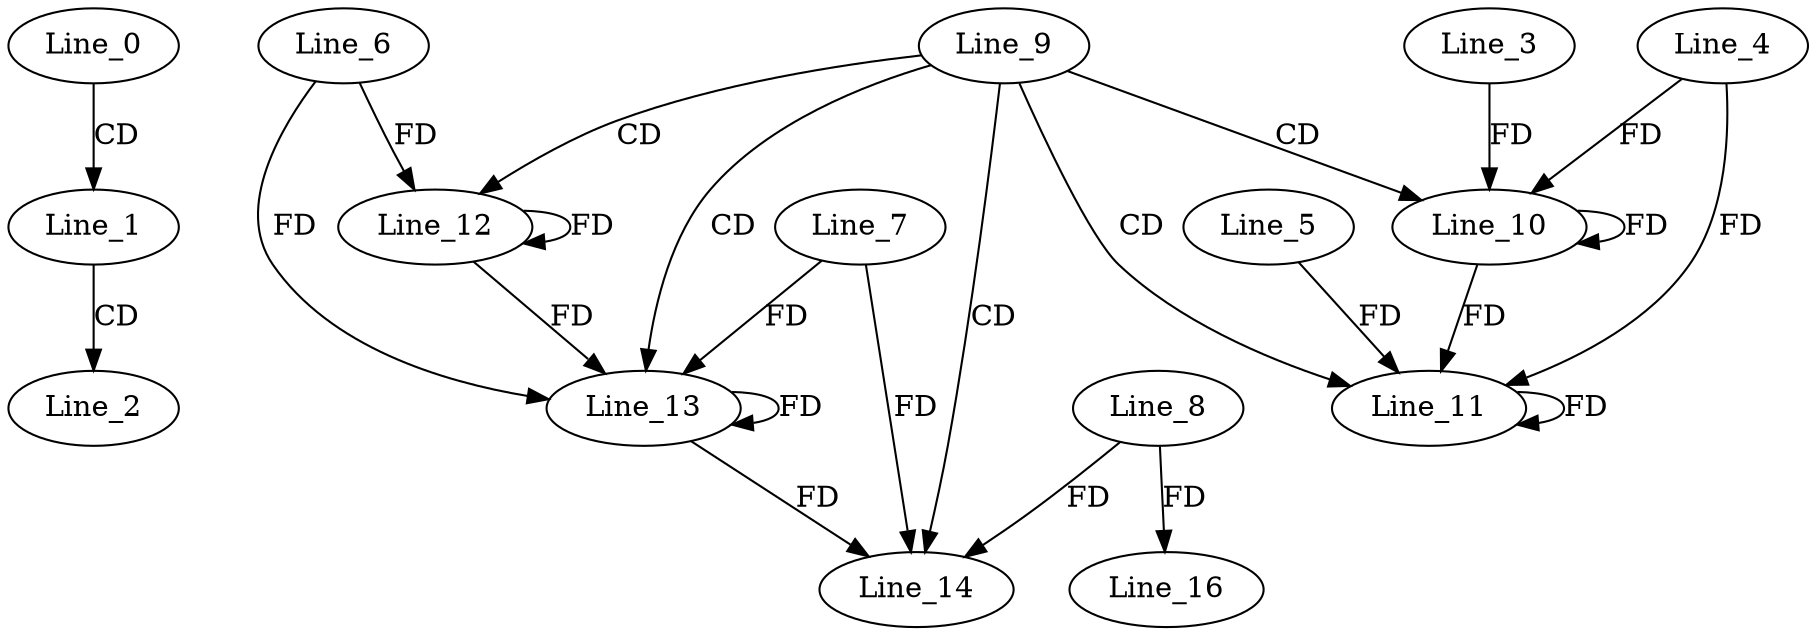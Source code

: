 digraph G {
  Line_0;
  Line_1;
  Line_2;
  Line_9;
  Line_10;
  Line_10;
  Line_4;
  Line_10;
  Line_3;
  Line_10;
  Line_11;
  Line_5;
  Line_11;
  Line_12;
  Line_6;
  Line_13;
  Line_7;
  Line_13;
  Line_14;
  Line_8;
  Line_14;
  Line_14;
  Line_16;
  Line_0 -> Line_1 [ label="CD" ];
  Line_1 -> Line_2 [ label="CD" ];
  Line_9 -> Line_10 [ label="CD" ];
  Line_10 -> Line_10 [ label="FD" ];
  Line_4 -> Line_10 [ label="FD" ];
  Line_3 -> Line_10 [ label="FD" ];
  Line_9 -> Line_11 [ label="CD" ];
  Line_11 -> Line_11 [ label="FD" ];
  Line_5 -> Line_11 [ label="FD" ];
  Line_10 -> Line_11 [ label="FD" ];
  Line_4 -> Line_11 [ label="FD" ];
  Line_9 -> Line_12 [ label="CD" ];
  Line_12 -> Line_12 [ label="FD" ];
  Line_6 -> Line_12 [ label="FD" ];
  Line_9 -> Line_13 [ label="CD" ];
  Line_13 -> Line_13 [ label="FD" ];
  Line_7 -> Line_13 [ label="FD" ];
  Line_12 -> Line_13 [ label="FD" ];
  Line_6 -> Line_13 [ label="FD" ];
  Line_9 -> Line_14 [ label="CD" ];
  Line_8 -> Line_14 [ label="FD" ];
  Line_13 -> Line_14 [ label="FD" ];
  Line_7 -> Line_14 [ label="FD" ];
  Line_8 -> Line_16 [ label="FD" ];
}
